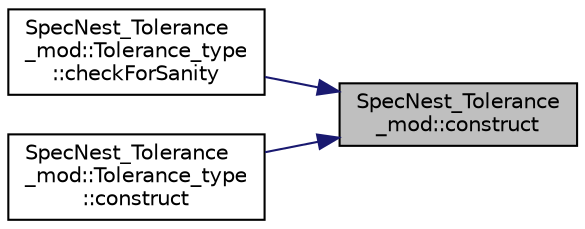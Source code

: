digraph "SpecNest_Tolerance_mod::construct"
{
 // LATEX_PDF_SIZE
  edge [fontname="Helvetica",fontsize="10",labelfontname="Helvetica",labelfontsize="10"];
  node [fontname="Helvetica",fontsize="10",shape=record];
  rankdir="RL";
  Node1 [label="SpecNest_Tolerance\l_mod::construct",height=0.2,width=0.4,color="black", fillcolor="grey75", style="filled", fontcolor="black",tooltip=" "];
  Node1 -> Node2 [dir="back",color="midnightblue",fontsize="10",style="solid",fontname="Helvetica"];
  Node2 [label="SpecNest_Tolerance\l_mod::Tolerance_type\l::checkForSanity",height=0.2,width=0.4,color="black", fillcolor="white", style="filled",URL="$structSpecNest__Tolerance__mod_1_1Tolerance__type.html#aeaee4573920655b4a2ceb6faf47be356",tooltip=" "];
  Node1 -> Node3 [dir="back",color="midnightblue",fontsize="10",style="solid",fontname="Helvetica"];
  Node3 [label="SpecNest_Tolerance\l_mod::Tolerance_type\l::construct",height=0.2,width=0.4,color="black", fillcolor="white", style="filled",URL="$structSpecNest__Tolerance__mod_1_1Tolerance__type.html#a9b9cc368771ef992d6fc25fc864c8d67",tooltip=" "];
}
